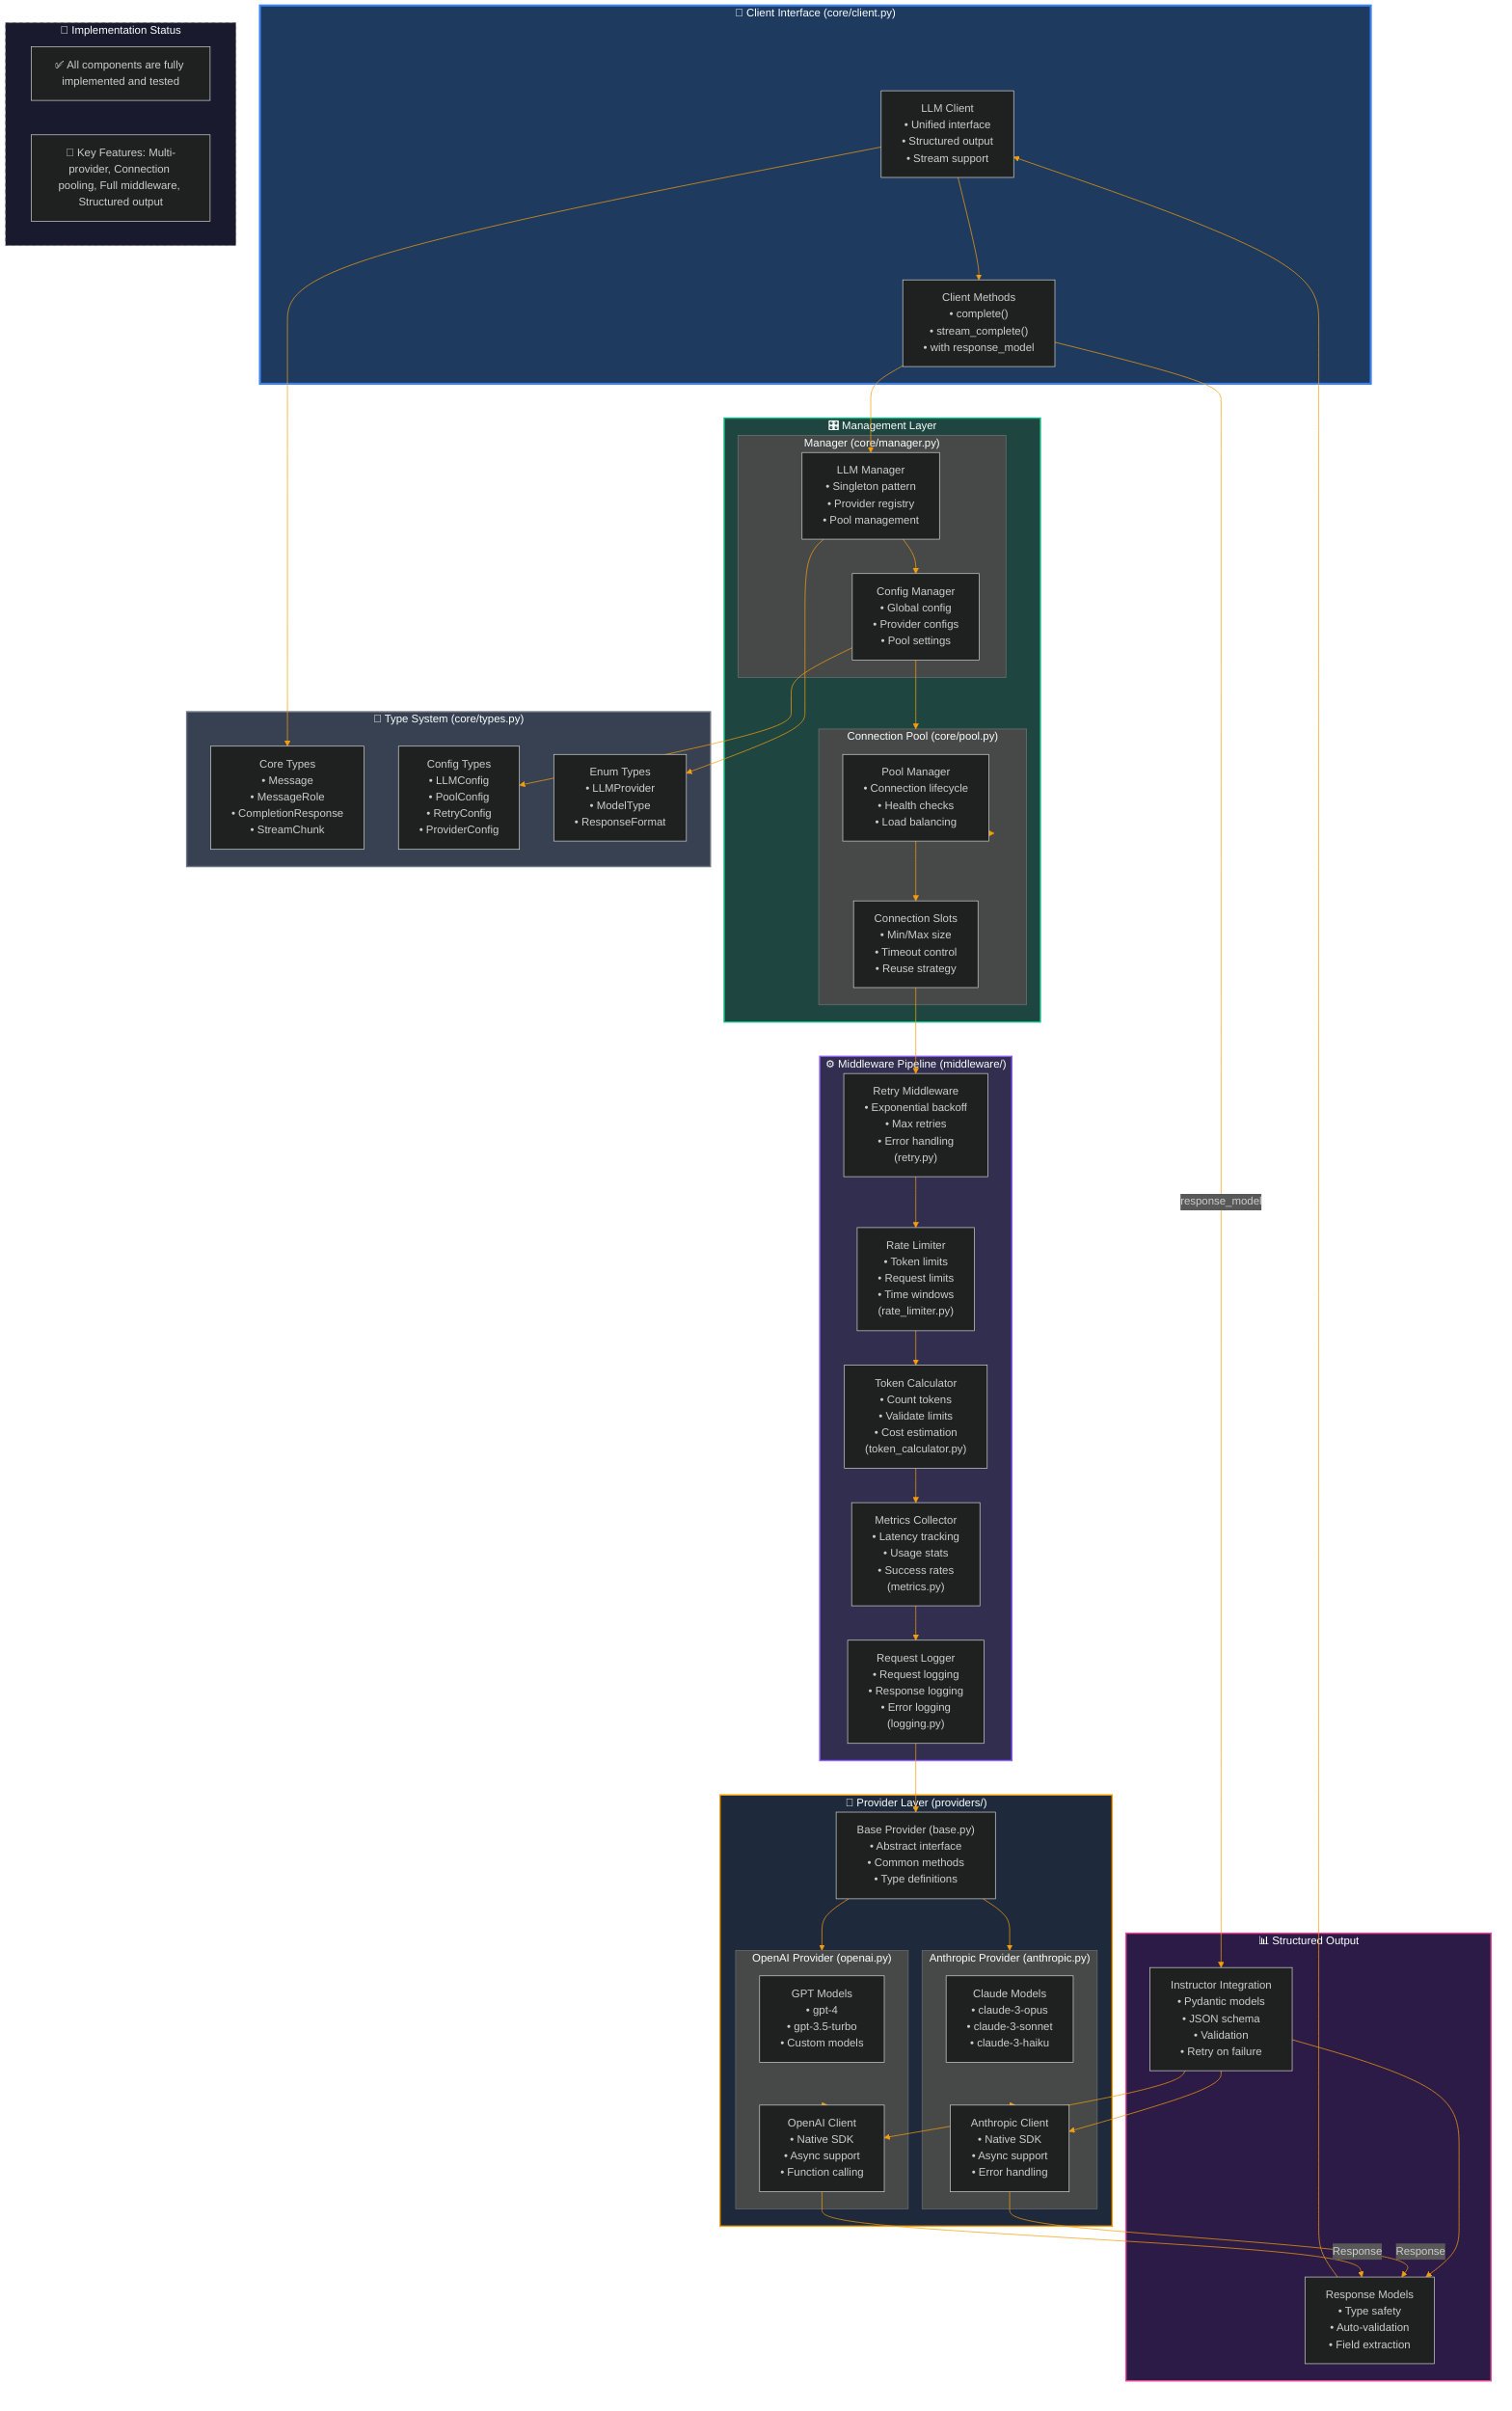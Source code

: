 %%{init: {'theme':'dark', 'themeVariables': { 'primaryColor':'#1f2937', 'primaryTextColor':'#fff', 'primaryBorderColor':'#7C3AED', 'lineColor':'#F59E0B', 'secondaryColor':'#6366F1', 'tertiaryColor':'#10B981'}}}%%

graph TB
    %% LLM Module - Complete Provider Management System
    %% Fully implemented with all middleware and providers
    
    subgraph ClientLayer["🎯 Client Interface (core/client.py)"]
        LLMClient["LLM Client<br/>• Unified interface<br/>• Structured output<br/>• Stream support"]
        
        Methods["Client Methods<br/>• complete()<br/>• stream_complete()<br/>• with response_model"]
    end
    
    subgraph ManagementLayer["🎛️ Management Layer"]
        
        subgraph Manager["Manager (core/manager.py)"]
            LLMManager["LLM Manager<br/>• Singleton pattern<br/>• Provider registry<br/>• Pool management"]
            ConfigManager["Config Manager<br/>• Global config<br/>• Provider configs<br/>• Pool settings"]
        end
        
        subgraph ConnectionPool["Connection Pool (core/pool.py)"]
            PoolManager["Pool Manager<br/>• Connection lifecycle<br/>• Health checks<br/>• Load balancing"]
            ConnectionSlots["Connection Slots<br/>• Min/Max size<br/>• Timeout control<br/>• Reuse strategy"]
        end
    end
    
    subgraph MiddlewarePipeline["⚙️ Middleware Pipeline (middleware/)"]
        
        RetryMiddleware["Retry Middleware<br/>• Exponential backoff<br/>• Max retries<br/>• Error handling<br/>(retry.py)"]
        
        RateLimiter["Rate Limiter<br/>• Token limits<br/>• Request limits<br/>• Time windows<br/>(rate_limiter.py)"]
        
        TokenCalculator["Token Calculator<br/>• Count tokens<br/>• Validate limits<br/>• Cost estimation<br/>(token_calculator.py)"]
        
        MetricsCollector["Metrics Collector<br/>• Latency tracking<br/>• Usage stats<br/>• Success rates<br/>(metrics.py)"]
        
        RequestLogger["Request Logger<br/>• Request logging<br/>• Response logging<br/>• Error logging<br/>(logging.py)"]
    end
    
    subgraph ProviderLayer["🤖 Provider Layer (providers/)"]
        
        subgraph AnthropicProvider["Anthropic Provider (anthropic.py)"]
            ClaudeModels["Claude Models<br/>• claude-3-opus<br/>• claude-3-sonnet<br/>• claude-3-haiku"]
            AnthropicClient["Anthropic Client<br/>• Native SDK<br/>• Async support<br/>• Error handling"]
        end
        
        subgraph OpenAIProvider["OpenAI Provider (openai.py)"]
            GPTModels["GPT Models<br/>• gpt-4<br/>• gpt-3.5-turbo<br/>• Custom models"]
            OpenAIClient["OpenAI Client<br/>• Native SDK<br/>• Async support<br/>• Function calling"]
        end
        
        BaseProvider["Base Provider (base.py)<br/>• Abstract interface<br/>• Common methods<br/>• Type definitions"]
    end
    
    subgraph StructuredOutput["📊 Structured Output"]
        Instructor["Instructor Integration<br/>• Pydantic models<br/>• JSON schema<br/>• Validation<br/>• Retry on failure"]
        
        ResponseModels["Response Models<br/>• Type safety<br/>• Auto-validation<br/>• Field extraction"]
    end
    
    subgraph TypeSystem["📝 Type System (core/types.py)"]
        CoreTypes["Core Types<br/>• Message<br/>• MessageRole<br/>• CompletionResponse<br/>• StreamChunk"]
        
        ConfigTypes["Config Types<br/>• LLMConfig<br/>• PoolConfig<br/>• RetryConfig<br/>• ProviderConfig"]
        
        EnumTypes["Enum Types<br/>• LLMProvider<br/>• ModelType<br/>• ResponseFormat"]
    end
    
    %% Main Request Flow
    LLMClient --> Methods
    Methods --> LLMManager
    
    LLMManager --> ConfigManager
    ConfigManager --> ConnectionPool
    
    ConnectionPool --> PoolManager
    PoolManager --> ConnectionSlots
    
    ConnectionSlots --> RetryMiddleware
    RetryMiddleware --> RateLimiter
    RateLimiter --> TokenCalculator
    TokenCalculator --> MetricsCollector
    MetricsCollector --> RequestLogger
    
    RequestLogger --> BaseProvider
    BaseProvider --> AnthropicProvider
    BaseProvider --> OpenAIProvider
    
    AnthropicProvider --> AnthropicClient
    OpenAIProvider --> OpenAIClient
    
    %% Structured Output Flow
    Methods -->|response_model| Instructor
    Instructor --> AnthropicClient
    Instructor --> OpenAIClient
    Instructor --> ResponseModels
    
    %% Type System Integration
    LLMClient --> CoreTypes
    ConfigManager --> ConfigTypes
    LLMManager --> EnumTypes
    
    %% Response Flow
    AnthropicClient -->|Response| ResponseModels
    OpenAIClient -->|Response| ResponseModels
    ResponseModels --> LLMClient
    
    style ClientLayer fill:#1e3a5f,stroke:#3b82f6,stroke-width:3px
    style ManagementLayer fill:#1e453f,stroke:#10b981,stroke-width:2px
    style MiddlewarePipeline fill:#312e4f,stroke:#8b5cf6,stroke-width:2px
    style ProviderLayer fill:#1e293b,stroke:#f59e0b,stroke-width:2px
    style StructuredOutput fill:#2d1b47,stroke:#ec4899,stroke-width:2px
    style TypeSystem fill:#374151,stroke:#6b7280,stroke-width:2px
    
    %% Implementation Status
    subgraph Legend["📌 Implementation Status"]
        FullyImplemented["✅ All components are fully implemented and tested"]
        KeyFeatures["🔑 Key Features: Multi-provider, Connection pooling, Full middleware, Structured output"]
    end
    
    style Legend fill:#1a1a2e,stroke:#666,stroke-width:1px,stroke-dasharray: 5 5